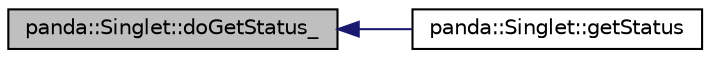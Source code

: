 digraph G
{
  edge [fontname="Helvetica",fontsize="10",labelfontname="Helvetica",labelfontsize="10"];
  node [fontname="Helvetica",fontsize="10",shape=record];
  rankdir=LR;
  Node1 [label="panda::Singlet::doGetStatus_",height=0.2,width=0.4,color="black", fillcolor="grey75", style="filled" fontcolor="black"];
  Node1 -> Node2 [dir=back,color="midnightblue",fontsize="10",style="solid"];
  Node2 [label="panda::Singlet::getStatus",height=0.2,width=0.4,color="black", fillcolor="white", style="filled",URL="$classpanda_1_1Singlet.html#a0d574c73f45883793b4ba0a84a14e2bd",tooltip="Get status of branches in the tree."];
}
